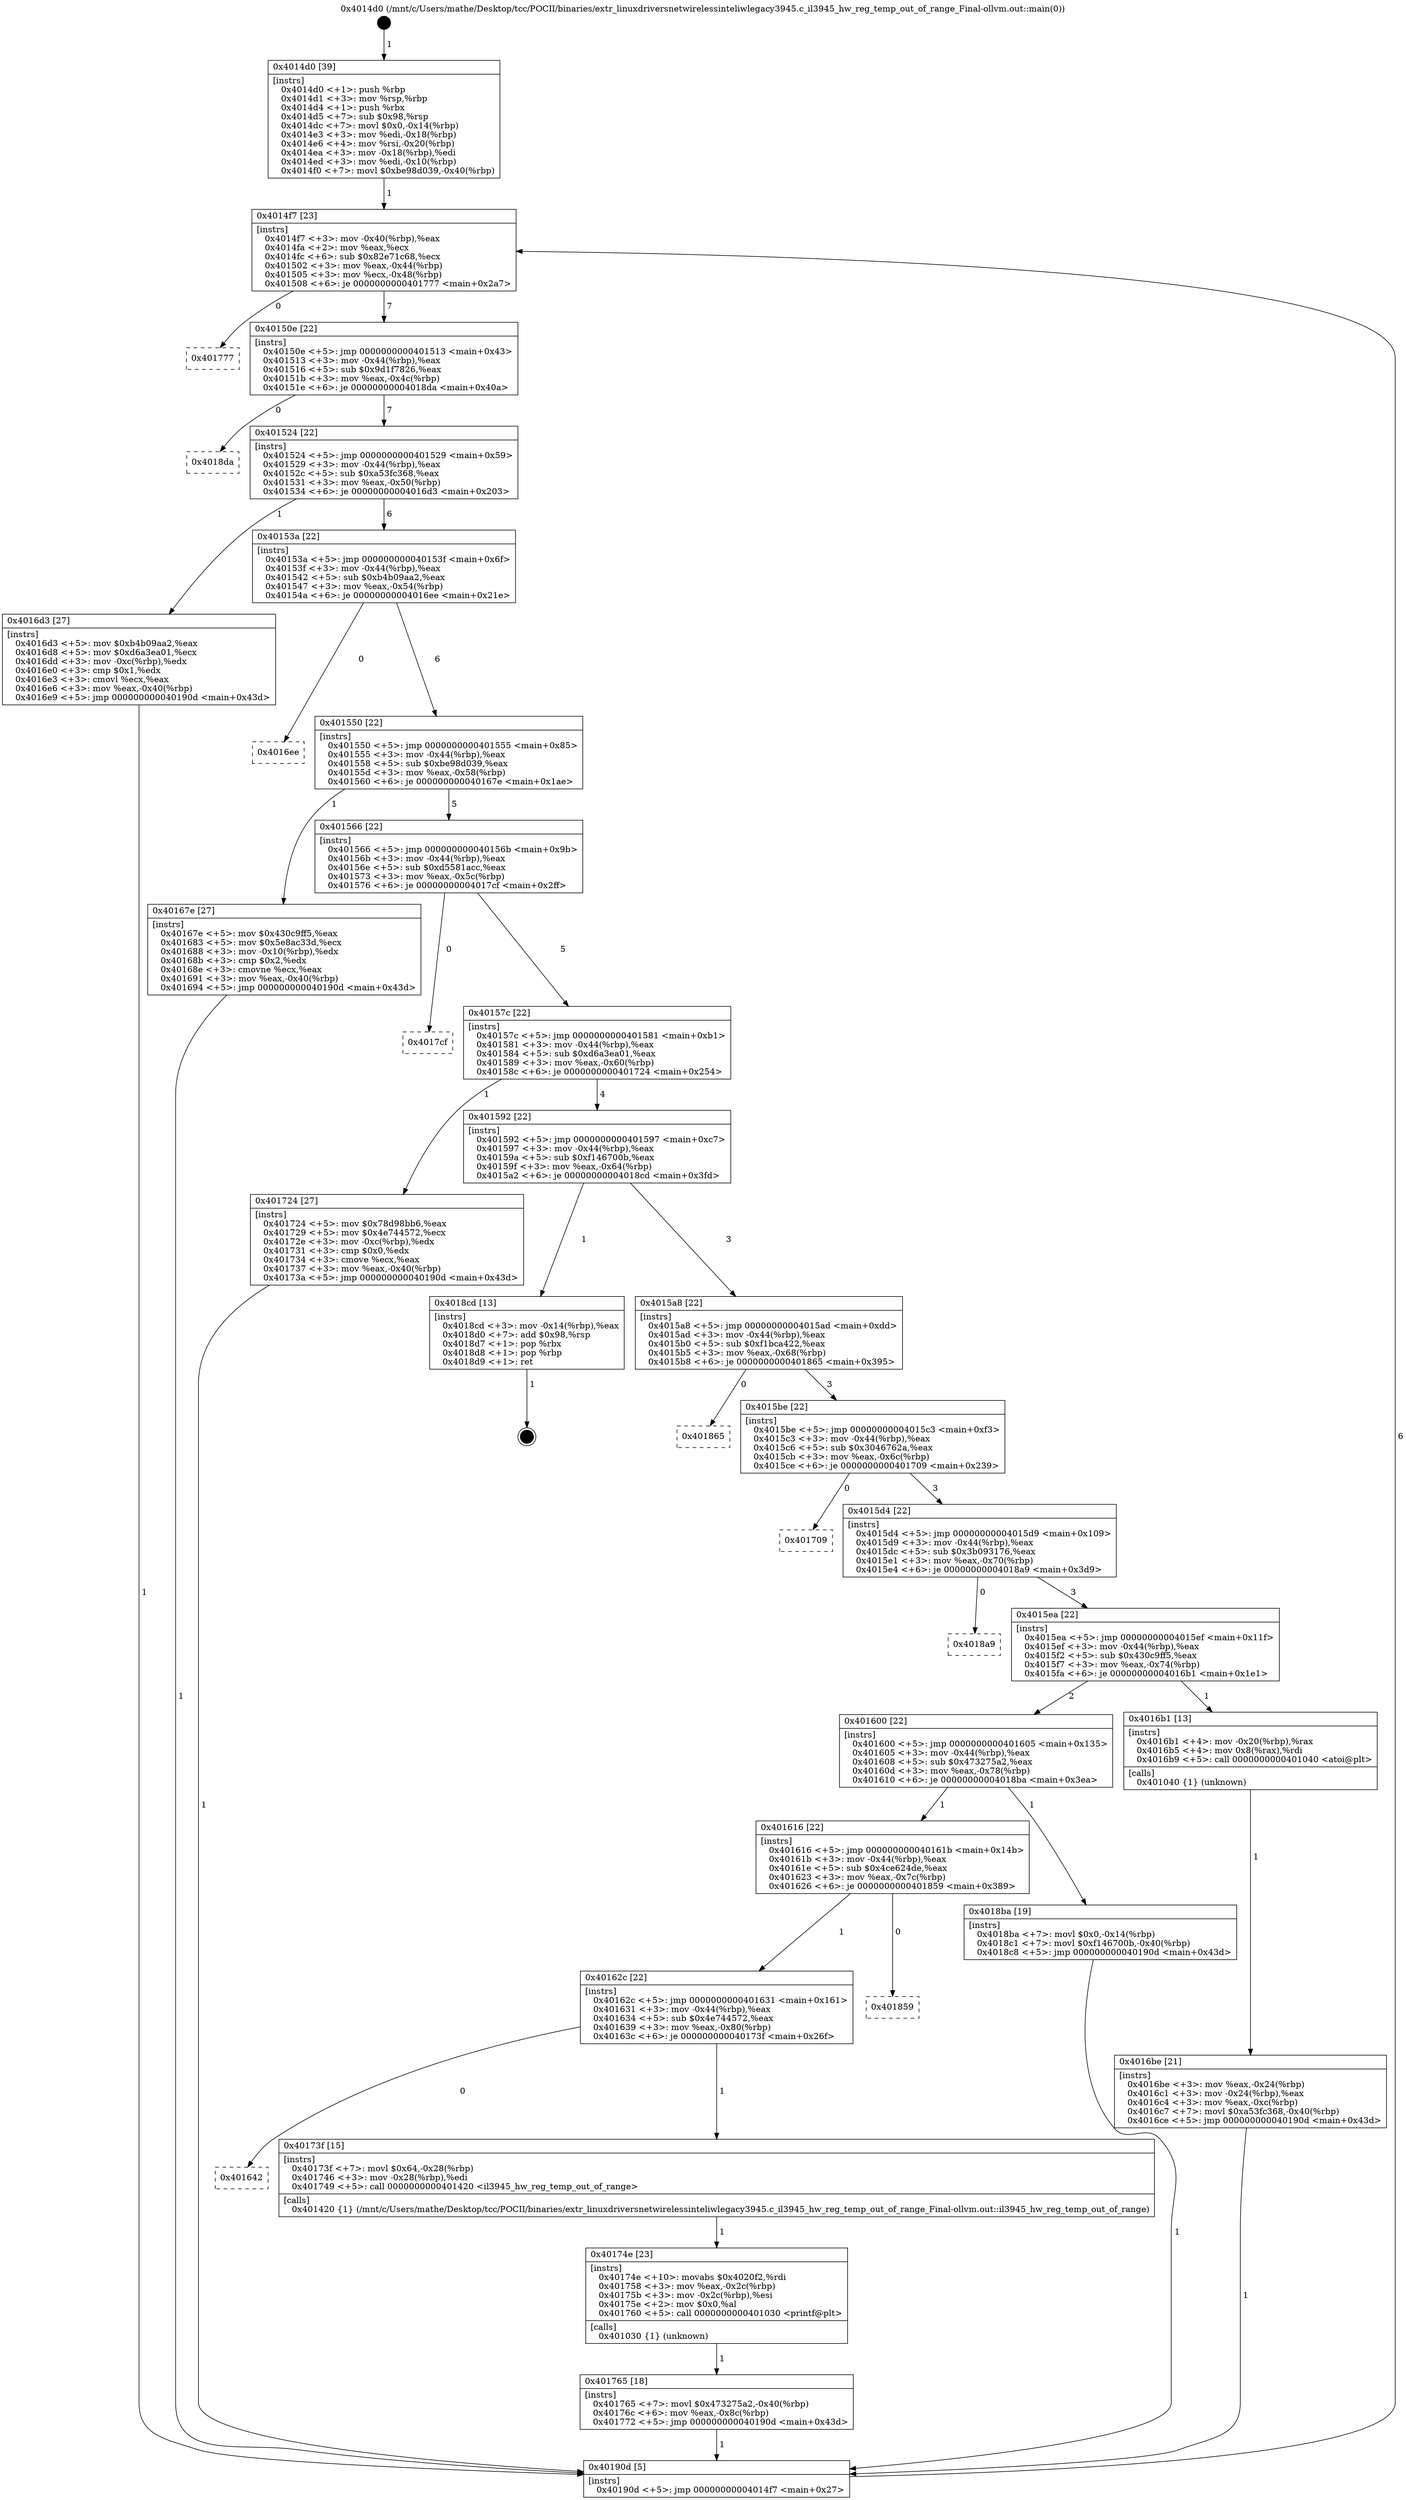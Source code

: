 digraph "0x4014d0" {
  label = "0x4014d0 (/mnt/c/Users/mathe/Desktop/tcc/POCII/binaries/extr_linuxdriversnetwirelessinteliwlegacy3945.c_il3945_hw_reg_temp_out_of_range_Final-ollvm.out::main(0))"
  labelloc = "t"
  node[shape=record]

  Entry [label="",width=0.3,height=0.3,shape=circle,fillcolor=black,style=filled]
  "0x4014f7" [label="{
     0x4014f7 [23]\l
     | [instrs]\l
     &nbsp;&nbsp;0x4014f7 \<+3\>: mov -0x40(%rbp),%eax\l
     &nbsp;&nbsp;0x4014fa \<+2\>: mov %eax,%ecx\l
     &nbsp;&nbsp;0x4014fc \<+6\>: sub $0x82e71c68,%ecx\l
     &nbsp;&nbsp;0x401502 \<+3\>: mov %eax,-0x44(%rbp)\l
     &nbsp;&nbsp;0x401505 \<+3\>: mov %ecx,-0x48(%rbp)\l
     &nbsp;&nbsp;0x401508 \<+6\>: je 0000000000401777 \<main+0x2a7\>\l
  }"]
  "0x401777" [label="{
     0x401777\l
  }", style=dashed]
  "0x40150e" [label="{
     0x40150e [22]\l
     | [instrs]\l
     &nbsp;&nbsp;0x40150e \<+5\>: jmp 0000000000401513 \<main+0x43\>\l
     &nbsp;&nbsp;0x401513 \<+3\>: mov -0x44(%rbp),%eax\l
     &nbsp;&nbsp;0x401516 \<+5\>: sub $0x9d1f7826,%eax\l
     &nbsp;&nbsp;0x40151b \<+3\>: mov %eax,-0x4c(%rbp)\l
     &nbsp;&nbsp;0x40151e \<+6\>: je 00000000004018da \<main+0x40a\>\l
  }"]
  Exit [label="",width=0.3,height=0.3,shape=circle,fillcolor=black,style=filled,peripheries=2]
  "0x4018da" [label="{
     0x4018da\l
  }", style=dashed]
  "0x401524" [label="{
     0x401524 [22]\l
     | [instrs]\l
     &nbsp;&nbsp;0x401524 \<+5\>: jmp 0000000000401529 \<main+0x59\>\l
     &nbsp;&nbsp;0x401529 \<+3\>: mov -0x44(%rbp),%eax\l
     &nbsp;&nbsp;0x40152c \<+5\>: sub $0xa53fc368,%eax\l
     &nbsp;&nbsp;0x401531 \<+3\>: mov %eax,-0x50(%rbp)\l
     &nbsp;&nbsp;0x401534 \<+6\>: je 00000000004016d3 \<main+0x203\>\l
  }"]
  "0x401765" [label="{
     0x401765 [18]\l
     | [instrs]\l
     &nbsp;&nbsp;0x401765 \<+7\>: movl $0x473275a2,-0x40(%rbp)\l
     &nbsp;&nbsp;0x40176c \<+6\>: mov %eax,-0x8c(%rbp)\l
     &nbsp;&nbsp;0x401772 \<+5\>: jmp 000000000040190d \<main+0x43d\>\l
  }"]
  "0x4016d3" [label="{
     0x4016d3 [27]\l
     | [instrs]\l
     &nbsp;&nbsp;0x4016d3 \<+5\>: mov $0xb4b09aa2,%eax\l
     &nbsp;&nbsp;0x4016d8 \<+5\>: mov $0xd6a3ea01,%ecx\l
     &nbsp;&nbsp;0x4016dd \<+3\>: mov -0xc(%rbp),%edx\l
     &nbsp;&nbsp;0x4016e0 \<+3\>: cmp $0x1,%edx\l
     &nbsp;&nbsp;0x4016e3 \<+3\>: cmovl %ecx,%eax\l
     &nbsp;&nbsp;0x4016e6 \<+3\>: mov %eax,-0x40(%rbp)\l
     &nbsp;&nbsp;0x4016e9 \<+5\>: jmp 000000000040190d \<main+0x43d\>\l
  }"]
  "0x40153a" [label="{
     0x40153a [22]\l
     | [instrs]\l
     &nbsp;&nbsp;0x40153a \<+5\>: jmp 000000000040153f \<main+0x6f\>\l
     &nbsp;&nbsp;0x40153f \<+3\>: mov -0x44(%rbp),%eax\l
     &nbsp;&nbsp;0x401542 \<+5\>: sub $0xb4b09aa2,%eax\l
     &nbsp;&nbsp;0x401547 \<+3\>: mov %eax,-0x54(%rbp)\l
     &nbsp;&nbsp;0x40154a \<+6\>: je 00000000004016ee \<main+0x21e\>\l
  }"]
  "0x40174e" [label="{
     0x40174e [23]\l
     | [instrs]\l
     &nbsp;&nbsp;0x40174e \<+10\>: movabs $0x4020f2,%rdi\l
     &nbsp;&nbsp;0x401758 \<+3\>: mov %eax,-0x2c(%rbp)\l
     &nbsp;&nbsp;0x40175b \<+3\>: mov -0x2c(%rbp),%esi\l
     &nbsp;&nbsp;0x40175e \<+2\>: mov $0x0,%al\l
     &nbsp;&nbsp;0x401760 \<+5\>: call 0000000000401030 \<printf@plt\>\l
     | [calls]\l
     &nbsp;&nbsp;0x401030 \{1\} (unknown)\l
  }"]
  "0x4016ee" [label="{
     0x4016ee\l
  }", style=dashed]
  "0x401550" [label="{
     0x401550 [22]\l
     | [instrs]\l
     &nbsp;&nbsp;0x401550 \<+5\>: jmp 0000000000401555 \<main+0x85\>\l
     &nbsp;&nbsp;0x401555 \<+3\>: mov -0x44(%rbp),%eax\l
     &nbsp;&nbsp;0x401558 \<+5\>: sub $0xbe98d039,%eax\l
     &nbsp;&nbsp;0x40155d \<+3\>: mov %eax,-0x58(%rbp)\l
     &nbsp;&nbsp;0x401560 \<+6\>: je 000000000040167e \<main+0x1ae\>\l
  }"]
  "0x401642" [label="{
     0x401642\l
  }", style=dashed]
  "0x40167e" [label="{
     0x40167e [27]\l
     | [instrs]\l
     &nbsp;&nbsp;0x40167e \<+5\>: mov $0x430c9ff5,%eax\l
     &nbsp;&nbsp;0x401683 \<+5\>: mov $0x5e8ac33d,%ecx\l
     &nbsp;&nbsp;0x401688 \<+3\>: mov -0x10(%rbp),%edx\l
     &nbsp;&nbsp;0x40168b \<+3\>: cmp $0x2,%edx\l
     &nbsp;&nbsp;0x40168e \<+3\>: cmovne %ecx,%eax\l
     &nbsp;&nbsp;0x401691 \<+3\>: mov %eax,-0x40(%rbp)\l
     &nbsp;&nbsp;0x401694 \<+5\>: jmp 000000000040190d \<main+0x43d\>\l
  }"]
  "0x401566" [label="{
     0x401566 [22]\l
     | [instrs]\l
     &nbsp;&nbsp;0x401566 \<+5\>: jmp 000000000040156b \<main+0x9b\>\l
     &nbsp;&nbsp;0x40156b \<+3\>: mov -0x44(%rbp),%eax\l
     &nbsp;&nbsp;0x40156e \<+5\>: sub $0xd5581acc,%eax\l
     &nbsp;&nbsp;0x401573 \<+3\>: mov %eax,-0x5c(%rbp)\l
     &nbsp;&nbsp;0x401576 \<+6\>: je 00000000004017cf \<main+0x2ff\>\l
  }"]
  "0x40190d" [label="{
     0x40190d [5]\l
     | [instrs]\l
     &nbsp;&nbsp;0x40190d \<+5\>: jmp 00000000004014f7 \<main+0x27\>\l
  }"]
  "0x4014d0" [label="{
     0x4014d0 [39]\l
     | [instrs]\l
     &nbsp;&nbsp;0x4014d0 \<+1\>: push %rbp\l
     &nbsp;&nbsp;0x4014d1 \<+3\>: mov %rsp,%rbp\l
     &nbsp;&nbsp;0x4014d4 \<+1\>: push %rbx\l
     &nbsp;&nbsp;0x4014d5 \<+7\>: sub $0x98,%rsp\l
     &nbsp;&nbsp;0x4014dc \<+7\>: movl $0x0,-0x14(%rbp)\l
     &nbsp;&nbsp;0x4014e3 \<+3\>: mov %edi,-0x18(%rbp)\l
     &nbsp;&nbsp;0x4014e6 \<+4\>: mov %rsi,-0x20(%rbp)\l
     &nbsp;&nbsp;0x4014ea \<+3\>: mov -0x18(%rbp),%edi\l
     &nbsp;&nbsp;0x4014ed \<+3\>: mov %edi,-0x10(%rbp)\l
     &nbsp;&nbsp;0x4014f0 \<+7\>: movl $0xbe98d039,-0x40(%rbp)\l
  }"]
  "0x40173f" [label="{
     0x40173f [15]\l
     | [instrs]\l
     &nbsp;&nbsp;0x40173f \<+7\>: movl $0x64,-0x28(%rbp)\l
     &nbsp;&nbsp;0x401746 \<+3\>: mov -0x28(%rbp),%edi\l
     &nbsp;&nbsp;0x401749 \<+5\>: call 0000000000401420 \<il3945_hw_reg_temp_out_of_range\>\l
     | [calls]\l
     &nbsp;&nbsp;0x401420 \{1\} (/mnt/c/Users/mathe/Desktop/tcc/POCII/binaries/extr_linuxdriversnetwirelessinteliwlegacy3945.c_il3945_hw_reg_temp_out_of_range_Final-ollvm.out::il3945_hw_reg_temp_out_of_range)\l
  }"]
  "0x4017cf" [label="{
     0x4017cf\l
  }", style=dashed]
  "0x40157c" [label="{
     0x40157c [22]\l
     | [instrs]\l
     &nbsp;&nbsp;0x40157c \<+5\>: jmp 0000000000401581 \<main+0xb1\>\l
     &nbsp;&nbsp;0x401581 \<+3\>: mov -0x44(%rbp),%eax\l
     &nbsp;&nbsp;0x401584 \<+5\>: sub $0xd6a3ea01,%eax\l
     &nbsp;&nbsp;0x401589 \<+3\>: mov %eax,-0x60(%rbp)\l
     &nbsp;&nbsp;0x40158c \<+6\>: je 0000000000401724 \<main+0x254\>\l
  }"]
  "0x40162c" [label="{
     0x40162c [22]\l
     | [instrs]\l
     &nbsp;&nbsp;0x40162c \<+5\>: jmp 0000000000401631 \<main+0x161\>\l
     &nbsp;&nbsp;0x401631 \<+3\>: mov -0x44(%rbp),%eax\l
     &nbsp;&nbsp;0x401634 \<+5\>: sub $0x4e744572,%eax\l
     &nbsp;&nbsp;0x401639 \<+3\>: mov %eax,-0x80(%rbp)\l
     &nbsp;&nbsp;0x40163c \<+6\>: je 000000000040173f \<main+0x26f\>\l
  }"]
  "0x401724" [label="{
     0x401724 [27]\l
     | [instrs]\l
     &nbsp;&nbsp;0x401724 \<+5\>: mov $0x78d98bb6,%eax\l
     &nbsp;&nbsp;0x401729 \<+5\>: mov $0x4e744572,%ecx\l
     &nbsp;&nbsp;0x40172e \<+3\>: mov -0xc(%rbp),%edx\l
     &nbsp;&nbsp;0x401731 \<+3\>: cmp $0x0,%edx\l
     &nbsp;&nbsp;0x401734 \<+3\>: cmove %ecx,%eax\l
     &nbsp;&nbsp;0x401737 \<+3\>: mov %eax,-0x40(%rbp)\l
     &nbsp;&nbsp;0x40173a \<+5\>: jmp 000000000040190d \<main+0x43d\>\l
  }"]
  "0x401592" [label="{
     0x401592 [22]\l
     | [instrs]\l
     &nbsp;&nbsp;0x401592 \<+5\>: jmp 0000000000401597 \<main+0xc7\>\l
     &nbsp;&nbsp;0x401597 \<+3\>: mov -0x44(%rbp),%eax\l
     &nbsp;&nbsp;0x40159a \<+5\>: sub $0xf146700b,%eax\l
     &nbsp;&nbsp;0x40159f \<+3\>: mov %eax,-0x64(%rbp)\l
     &nbsp;&nbsp;0x4015a2 \<+6\>: je 00000000004018cd \<main+0x3fd\>\l
  }"]
  "0x401859" [label="{
     0x401859\l
  }", style=dashed]
  "0x4018cd" [label="{
     0x4018cd [13]\l
     | [instrs]\l
     &nbsp;&nbsp;0x4018cd \<+3\>: mov -0x14(%rbp),%eax\l
     &nbsp;&nbsp;0x4018d0 \<+7\>: add $0x98,%rsp\l
     &nbsp;&nbsp;0x4018d7 \<+1\>: pop %rbx\l
     &nbsp;&nbsp;0x4018d8 \<+1\>: pop %rbp\l
     &nbsp;&nbsp;0x4018d9 \<+1\>: ret\l
  }"]
  "0x4015a8" [label="{
     0x4015a8 [22]\l
     | [instrs]\l
     &nbsp;&nbsp;0x4015a8 \<+5\>: jmp 00000000004015ad \<main+0xdd\>\l
     &nbsp;&nbsp;0x4015ad \<+3\>: mov -0x44(%rbp),%eax\l
     &nbsp;&nbsp;0x4015b0 \<+5\>: sub $0xf1bca422,%eax\l
     &nbsp;&nbsp;0x4015b5 \<+3\>: mov %eax,-0x68(%rbp)\l
     &nbsp;&nbsp;0x4015b8 \<+6\>: je 0000000000401865 \<main+0x395\>\l
  }"]
  "0x401616" [label="{
     0x401616 [22]\l
     | [instrs]\l
     &nbsp;&nbsp;0x401616 \<+5\>: jmp 000000000040161b \<main+0x14b\>\l
     &nbsp;&nbsp;0x40161b \<+3\>: mov -0x44(%rbp),%eax\l
     &nbsp;&nbsp;0x40161e \<+5\>: sub $0x4ce624de,%eax\l
     &nbsp;&nbsp;0x401623 \<+3\>: mov %eax,-0x7c(%rbp)\l
     &nbsp;&nbsp;0x401626 \<+6\>: je 0000000000401859 \<main+0x389\>\l
  }"]
  "0x401865" [label="{
     0x401865\l
  }", style=dashed]
  "0x4015be" [label="{
     0x4015be [22]\l
     | [instrs]\l
     &nbsp;&nbsp;0x4015be \<+5\>: jmp 00000000004015c3 \<main+0xf3\>\l
     &nbsp;&nbsp;0x4015c3 \<+3\>: mov -0x44(%rbp),%eax\l
     &nbsp;&nbsp;0x4015c6 \<+5\>: sub $0x3046762a,%eax\l
     &nbsp;&nbsp;0x4015cb \<+3\>: mov %eax,-0x6c(%rbp)\l
     &nbsp;&nbsp;0x4015ce \<+6\>: je 0000000000401709 \<main+0x239\>\l
  }"]
  "0x4018ba" [label="{
     0x4018ba [19]\l
     | [instrs]\l
     &nbsp;&nbsp;0x4018ba \<+7\>: movl $0x0,-0x14(%rbp)\l
     &nbsp;&nbsp;0x4018c1 \<+7\>: movl $0xf146700b,-0x40(%rbp)\l
     &nbsp;&nbsp;0x4018c8 \<+5\>: jmp 000000000040190d \<main+0x43d\>\l
  }"]
  "0x401709" [label="{
     0x401709\l
  }", style=dashed]
  "0x4015d4" [label="{
     0x4015d4 [22]\l
     | [instrs]\l
     &nbsp;&nbsp;0x4015d4 \<+5\>: jmp 00000000004015d9 \<main+0x109\>\l
     &nbsp;&nbsp;0x4015d9 \<+3\>: mov -0x44(%rbp),%eax\l
     &nbsp;&nbsp;0x4015dc \<+5\>: sub $0x3b093176,%eax\l
     &nbsp;&nbsp;0x4015e1 \<+3\>: mov %eax,-0x70(%rbp)\l
     &nbsp;&nbsp;0x4015e4 \<+6\>: je 00000000004018a9 \<main+0x3d9\>\l
  }"]
  "0x4016be" [label="{
     0x4016be [21]\l
     | [instrs]\l
     &nbsp;&nbsp;0x4016be \<+3\>: mov %eax,-0x24(%rbp)\l
     &nbsp;&nbsp;0x4016c1 \<+3\>: mov -0x24(%rbp),%eax\l
     &nbsp;&nbsp;0x4016c4 \<+3\>: mov %eax,-0xc(%rbp)\l
     &nbsp;&nbsp;0x4016c7 \<+7\>: movl $0xa53fc368,-0x40(%rbp)\l
     &nbsp;&nbsp;0x4016ce \<+5\>: jmp 000000000040190d \<main+0x43d\>\l
  }"]
  "0x4018a9" [label="{
     0x4018a9\l
  }", style=dashed]
  "0x4015ea" [label="{
     0x4015ea [22]\l
     | [instrs]\l
     &nbsp;&nbsp;0x4015ea \<+5\>: jmp 00000000004015ef \<main+0x11f\>\l
     &nbsp;&nbsp;0x4015ef \<+3\>: mov -0x44(%rbp),%eax\l
     &nbsp;&nbsp;0x4015f2 \<+5\>: sub $0x430c9ff5,%eax\l
     &nbsp;&nbsp;0x4015f7 \<+3\>: mov %eax,-0x74(%rbp)\l
     &nbsp;&nbsp;0x4015fa \<+6\>: je 00000000004016b1 \<main+0x1e1\>\l
  }"]
  "0x401600" [label="{
     0x401600 [22]\l
     | [instrs]\l
     &nbsp;&nbsp;0x401600 \<+5\>: jmp 0000000000401605 \<main+0x135\>\l
     &nbsp;&nbsp;0x401605 \<+3\>: mov -0x44(%rbp),%eax\l
     &nbsp;&nbsp;0x401608 \<+5\>: sub $0x473275a2,%eax\l
     &nbsp;&nbsp;0x40160d \<+3\>: mov %eax,-0x78(%rbp)\l
     &nbsp;&nbsp;0x401610 \<+6\>: je 00000000004018ba \<main+0x3ea\>\l
  }"]
  "0x4016b1" [label="{
     0x4016b1 [13]\l
     | [instrs]\l
     &nbsp;&nbsp;0x4016b1 \<+4\>: mov -0x20(%rbp),%rax\l
     &nbsp;&nbsp;0x4016b5 \<+4\>: mov 0x8(%rax),%rdi\l
     &nbsp;&nbsp;0x4016b9 \<+5\>: call 0000000000401040 \<atoi@plt\>\l
     | [calls]\l
     &nbsp;&nbsp;0x401040 \{1\} (unknown)\l
  }"]
  Entry -> "0x4014d0" [label=" 1"]
  "0x4014f7" -> "0x401777" [label=" 0"]
  "0x4014f7" -> "0x40150e" [label=" 7"]
  "0x4018cd" -> Exit [label=" 1"]
  "0x40150e" -> "0x4018da" [label=" 0"]
  "0x40150e" -> "0x401524" [label=" 7"]
  "0x4018ba" -> "0x40190d" [label=" 1"]
  "0x401524" -> "0x4016d3" [label=" 1"]
  "0x401524" -> "0x40153a" [label=" 6"]
  "0x401765" -> "0x40190d" [label=" 1"]
  "0x40153a" -> "0x4016ee" [label=" 0"]
  "0x40153a" -> "0x401550" [label=" 6"]
  "0x40174e" -> "0x401765" [label=" 1"]
  "0x401550" -> "0x40167e" [label=" 1"]
  "0x401550" -> "0x401566" [label=" 5"]
  "0x40167e" -> "0x40190d" [label=" 1"]
  "0x4014d0" -> "0x4014f7" [label=" 1"]
  "0x40190d" -> "0x4014f7" [label=" 6"]
  "0x40173f" -> "0x40174e" [label=" 1"]
  "0x401566" -> "0x4017cf" [label=" 0"]
  "0x401566" -> "0x40157c" [label=" 5"]
  "0x40162c" -> "0x401642" [label=" 0"]
  "0x40157c" -> "0x401724" [label=" 1"]
  "0x40157c" -> "0x401592" [label=" 4"]
  "0x40162c" -> "0x40173f" [label=" 1"]
  "0x401592" -> "0x4018cd" [label=" 1"]
  "0x401592" -> "0x4015a8" [label=" 3"]
  "0x401616" -> "0x40162c" [label=" 1"]
  "0x4015a8" -> "0x401865" [label=" 0"]
  "0x4015a8" -> "0x4015be" [label=" 3"]
  "0x401616" -> "0x401859" [label=" 0"]
  "0x4015be" -> "0x401709" [label=" 0"]
  "0x4015be" -> "0x4015d4" [label=" 3"]
  "0x401600" -> "0x401616" [label=" 1"]
  "0x4015d4" -> "0x4018a9" [label=" 0"]
  "0x4015d4" -> "0x4015ea" [label=" 3"]
  "0x401600" -> "0x4018ba" [label=" 1"]
  "0x4015ea" -> "0x4016b1" [label=" 1"]
  "0x4015ea" -> "0x401600" [label=" 2"]
  "0x4016b1" -> "0x4016be" [label=" 1"]
  "0x4016be" -> "0x40190d" [label=" 1"]
  "0x4016d3" -> "0x40190d" [label=" 1"]
  "0x401724" -> "0x40190d" [label=" 1"]
}
